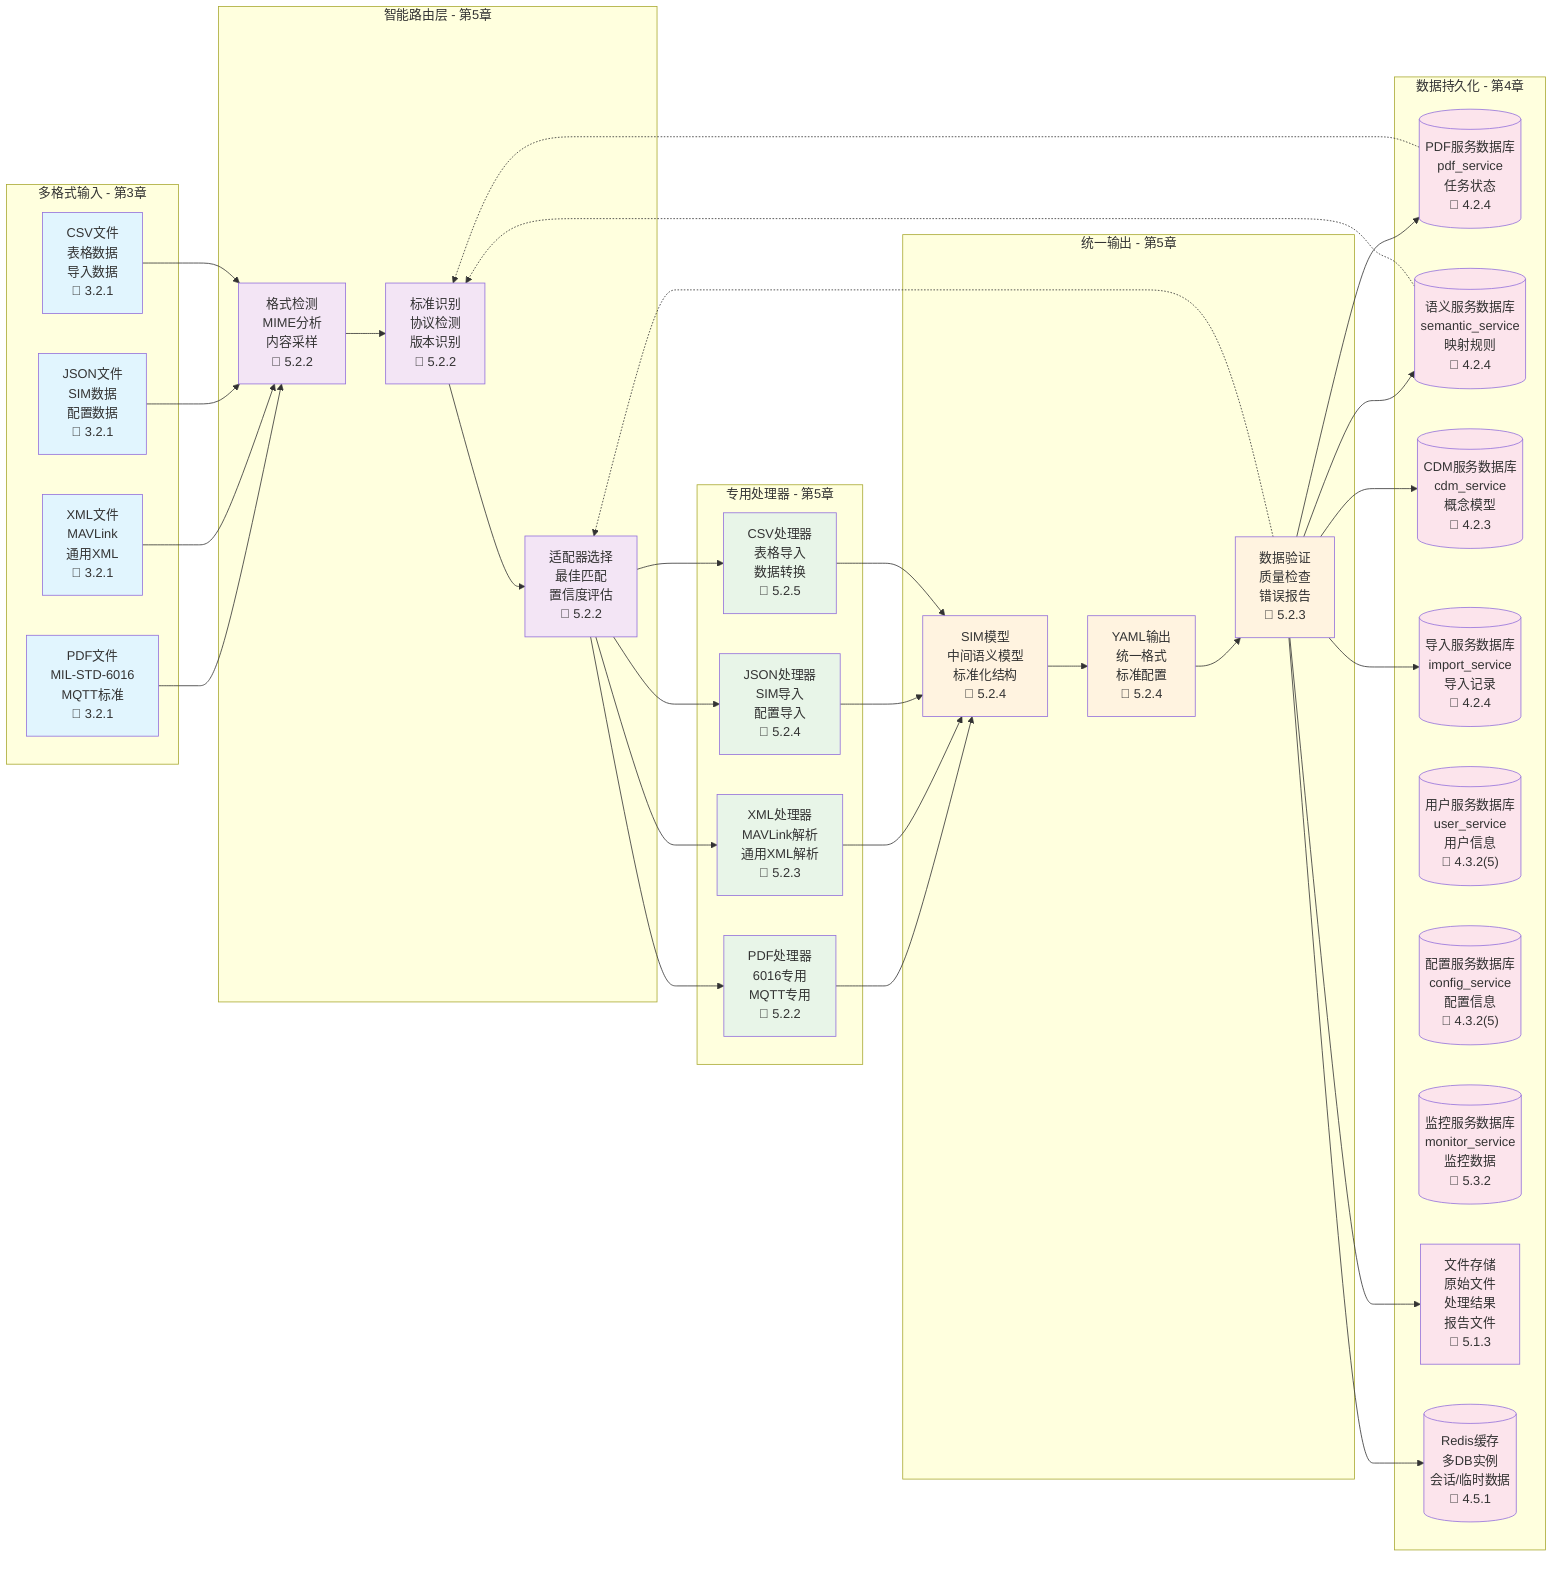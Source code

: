 flowchart LR
    %% 数据流架构图
    
    subgraph "多格式输入 - 第3章"
        PDF["PDF文件<br/>MIL-STD-6016<br/>MQTT标准<br/>📖 3.2.1"]
        XML["XML文件<br/>MAVLink<br/>通用XML<br/>📖 3.2.1"]
        JSON["JSON文件<br/>SIM数据<br/>配置数据<br/>📖 3.2.1"]
        CSV["CSV文件<br/>表格数据<br/>导入数据<br/>📖 3.2.1"]
    end
    
    subgraph "智能路由层 - 第5章"
        FORMAT_DETECT["格式检测<br/>MIME分析<br/>内容采样<br/>📖 5.2.2"]
        STANDARD_DETECT["标准识别<br/>协议检测<br/>版本识别<br/>📖 5.2.2"]
        ADAPTER_SELECT["适配器选择<br/>最佳匹配<br/>置信度评估<br/>📖 5.2.2"]
    end
    
    subgraph "专用处理器 - 第5章"
        PDF_PROC["PDF处理器<br/>6016专用<br/>MQTT专用<br/>📖 5.2.2"]
        XML_PROC["XML处理器<br/>MAVLink解析<br/>通用XML解析<br/>📖 5.2.3"]
        JSON_PROC["JSON处理器<br/>SIM导入<br/>配置导入<br/>📖 5.2.4"]
        CSV_PROC["CSV处理器<br/>表格导入<br/>数据转换<br/>📖 5.2.5"]
    end
    
    subgraph "统一输出 - 第5章"
        SIM_MODEL["SIM模型<br/>中间语义模型<br/>标准化结构<br/>📖 5.2.4"]
        YAML_OUT["YAML输出<br/>统一格式<br/>标准配置<br/>📖 5.2.4"]
        VALIDATION["数据验证<br/>质量检查<br/>错误报告<br/>📖 5.2.3"]
    end
    
    subgraph "数据持久化 - 第4章"
        PDF_DB[("PDF服务数据库<br/>pdf_service<br/>任务状态<br/>📖 4.2.4")]
        SEMANTIC_DB[("语义服务数据库<br/>semantic_service<br/>映射规则<br/>📖 4.2.4")]
        CDM_DB[("CDM服务数据库<br/>cdm_service<br/>概念模型<br/>📖 4.2.3")]
        IMPORT_DB[("导入服务数据库<br/>import_service<br/>导入记录<br/>📖 4.2.4")]
        USER_DB[("用户服务数据库<br/>user_service<br/>用户信息<br/>📖 4.3.2(5)")]
        CONFIG_DB[("配置服务数据库<br/>config_service<br/>配置信息<br/>📖 4.3.2(5)")]
        MONITOR_DB[("监控服务数据库<br/>monitor_service<br/>监控数据<br/>📖 5.3.2")]
        FILE_STORE["文件存储<br/>原始文件<br/>处理结果<br/>报告文件<br/>📖 5.1.3"]
        REDIS_CACHE[("Redis缓存<br/>多DB实例<br/>会话/临时数据<br/>📖 4.5.1")]
    end
    
    %% 数据流连接
    PDF --> FORMAT_DETECT
    XML --> FORMAT_DETECT
    JSON --> FORMAT_DETECT
    CSV --> FORMAT_DETECT
    
    FORMAT_DETECT --> STANDARD_DETECT
    STANDARD_DETECT --> ADAPTER_SELECT
    
    ADAPTER_SELECT --> PDF_PROC
    ADAPTER_SELECT --> XML_PROC
    ADAPTER_SELECT --> JSON_PROC
    ADAPTER_SELECT --> CSV_PROC
    
    PDF_PROC --> SIM_MODEL
    XML_PROC --> SIM_MODEL
    JSON_PROC --> SIM_MODEL
    CSV_PROC --> SIM_MODEL
    
    SIM_MODEL --> YAML_OUT
    YAML_OUT --> VALIDATION
    
    VALIDATION --> PDF_DB
    VALIDATION --> SEMANTIC_DB
    VALIDATION --> CDM_DB
    VALIDATION --> IMPORT_DB
    VALIDATION --> FILE_STORE
    VALIDATION --> REDIS_CACHE
    
    %% 反馈循环
    VALIDATION -.-> ADAPTER_SELECT
    PDF_DB -.-> STANDARD_DETECT
    SEMANTIC_DB -.-> STANDARD_DETECT
    
    %% 样式
    classDef input fill:#e1f5fe
    classDef routing fill:#f3e5f5
    classDef processing fill:#e8f5e8
    classDef output fill:#fff3e0
    classDef storage fill:#fce4ec
    
    class PDF,XML,JSON,CSV input
    class FORMAT_DETECT,STANDARD_DETECT,ADAPTER_SELECT routing
    class PDF_PROC,XML_PROC,JSON_PROC,CSV_PROC processing
    class SIM_MODEL,YAML_OUT,VALIDATION output
    class PDF_DB,SEMANTIC_DB,CDM_DB,IMPORT_DB,USER_DB,CONFIG_DB,MONITOR_DB,FILE_STORE,REDIS_CACHE storage